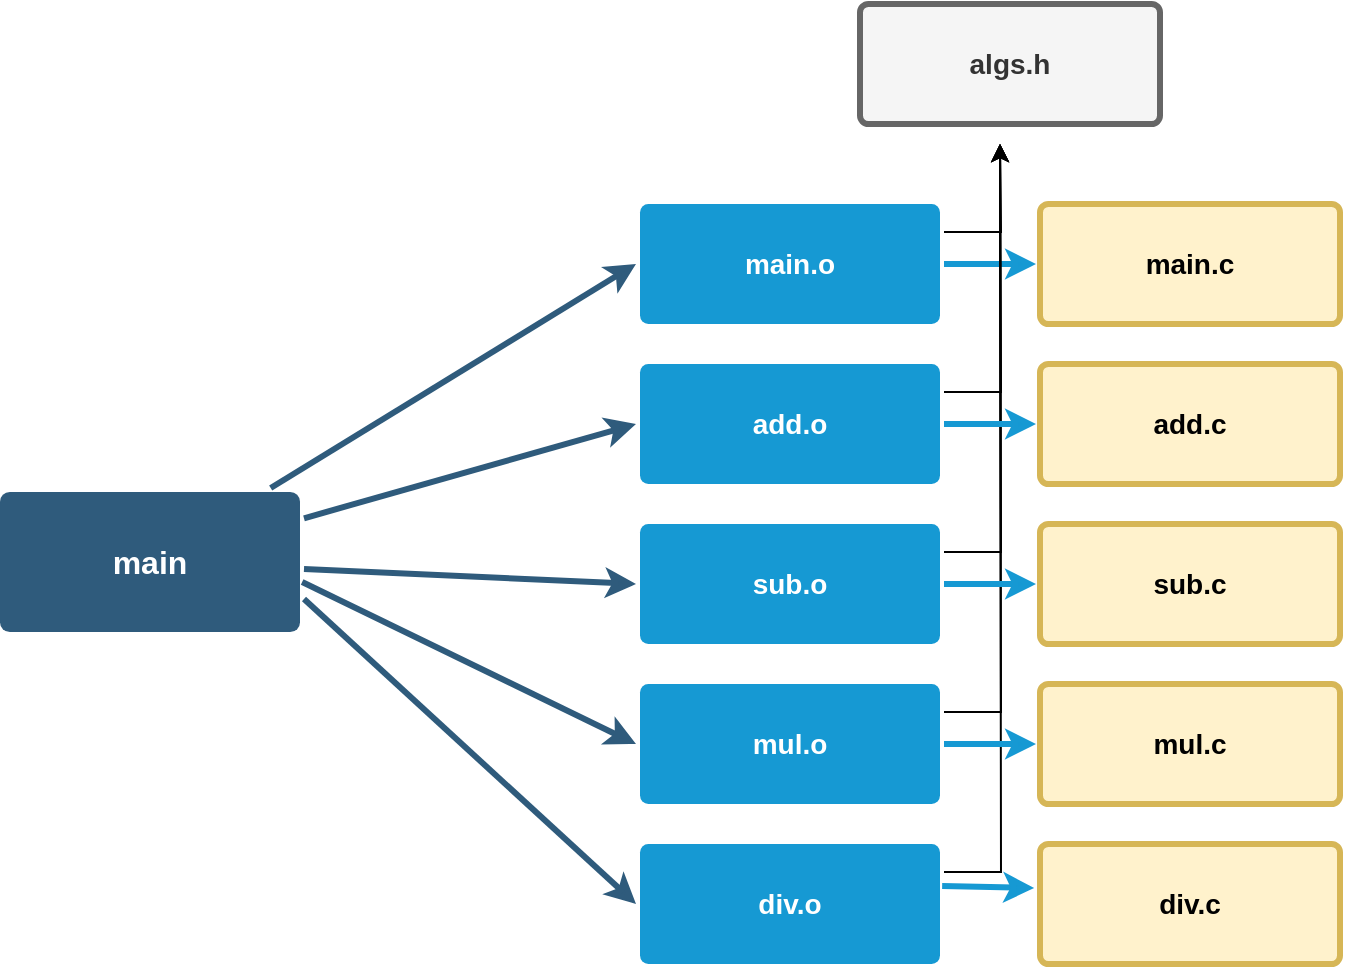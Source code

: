<mxfile version="21.2.3" type="github">
  <diagram id="6a731a19-8d31-9384-78a2-239565b7b9f0" name="Page-1">
    <mxGraphModel dx="1434" dy="774" grid="1" gridSize="10" guides="1" tooltips="1" connect="1" arrows="1" fold="1" page="1" pageScale="1" pageWidth="1169" pageHeight="827" background="none" math="0" shadow="0">
      <root>
        <mxCell id="0" />
        <mxCell id="1" parent="0" />
        <mxCell id="1746" value="" style="edgeStyle=none;rounded=0;jumpStyle=none;html=1;shadow=0;labelBackgroundColor=none;startArrow=none;startFill=0;endArrow=classic;endFill=1;jettySize=auto;orthogonalLoop=1;strokeColor=#2F5B7C;strokeWidth=3;fontFamily=Helvetica;fontSize=16;fontColor=#23445D;spacing=5;entryX=0;entryY=0.5;entryDx=0;entryDy=0;" parent="1" source="1749" target="rpjGJBjGy0t_Ml6_FEzG-1779" edge="1">
          <mxGeometry relative="1" as="geometry">
            <mxPoint x="730" y="180" as="targetPoint" />
          </mxGeometry>
        </mxCell>
        <mxCell id="1747" value="" style="edgeStyle=none;rounded=0;jumpStyle=none;html=1;shadow=0;labelBackgroundColor=none;startArrow=none;startFill=0;endArrow=classic;endFill=1;jettySize=auto;orthogonalLoop=1;strokeColor=#2F5B7C;strokeWidth=3;fontFamily=Helvetica;fontSize=16;fontColor=#23445D;spacing=5;entryX=0;entryY=0.5;entryDx=0;entryDy=0;" parent="1" source="1749" target="1760" edge="1">
          <mxGeometry relative="1" as="geometry" />
        </mxCell>
        <mxCell id="1748" value="" style="edgeStyle=none;rounded=0;jumpStyle=none;html=1;shadow=0;labelBackgroundColor=none;startArrow=none;startFill=0;endArrow=classic;endFill=1;jettySize=auto;orthogonalLoop=1;strokeColor=#2F5B7C;strokeWidth=3;fontFamily=Helvetica;fontSize=16;fontColor=#23445D;spacing=5;entryX=0;entryY=0.5;entryDx=0;entryDy=0;" parent="1" source="1749" target="rpjGJBjGy0t_Ml6_FEzG-1780" edge="1">
          <mxGeometry relative="1" as="geometry">
            <mxPoint x="360" y="180" as="targetPoint" />
            <Array as="points" />
          </mxGeometry>
        </mxCell>
        <mxCell id="1749" value="main" style="rounded=1;whiteSpace=wrap;html=1;shadow=0;labelBackgroundColor=none;strokeColor=none;strokeWidth=3;fillColor=#2F5B7C;fontFamily=Helvetica;fontSize=16;fontColor=#FFFFFF;align=center;fontStyle=1;spacing=5;arcSize=7;perimeterSpacing=2;" parent="1" vertex="1">
          <mxGeometry x="20" y="344" width="150" height="70" as="geometry" />
        </mxCell>
        <mxCell id="1757" value="" style="edgeStyle=none;rounded=0;jumpStyle=none;html=1;shadow=0;labelBackgroundColor=none;startArrow=none;startFill=0;endArrow=classic;endFill=1;jettySize=auto;orthogonalLoop=1;strokeColor=#1699D3;strokeWidth=3;fontFamily=Helvetica;fontSize=14;fontColor=#FFFFFF;spacing=5;exitX=1;exitY=0.5;exitDx=0;exitDy=0;entryX=0;entryY=0.5;entryDx=0;entryDy=0;" parent="1" source="1760" target="rpjGJBjGy0t_Ml6_FEzG-1796" edge="1">
          <mxGeometry relative="1" as="geometry">
            <mxPoint x="580" y="430" as="targetPoint" />
          </mxGeometry>
        </mxCell>
        <mxCell id="rpjGJBjGy0t_Ml6_FEzG-1809" style="edgeStyle=orthogonalEdgeStyle;rounded=0;orthogonalLoop=1;jettySize=auto;html=1;exitX=1;exitY=0.25;exitDx=0;exitDy=0;" edge="1" parent="1" source="1760">
          <mxGeometry relative="1" as="geometry">
            <mxPoint x="520" y="170" as="targetPoint" />
          </mxGeometry>
        </mxCell>
        <mxCell id="1760" value="main.o" style="rounded=1;whiteSpace=wrap;html=1;shadow=0;labelBackgroundColor=none;strokeColor=none;strokeWidth=3;fillColor=#1699d3;fontFamily=Helvetica;fontSize=14;fontColor=#FFFFFF;align=center;spacing=5;fontStyle=1;arcSize=7;perimeterSpacing=2;" parent="1" vertex="1">
          <mxGeometry x="340" y="200" width="150" height="60" as="geometry" />
        </mxCell>
        <mxCell id="rpjGJBjGy0t_Ml6_FEzG-1808" style="edgeStyle=orthogonalEdgeStyle;rounded=0;orthogonalLoop=1;jettySize=auto;html=1;exitX=1;exitY=0.25;exitDx=0;exitDy=0;" edge="1" parent="1" source="rpjGJBjGy0t_Ml6_FEzG-1779">
          <mxGeometry relative="1" as="geometry">
            <mxPoint x="520" y="170" as="targetPoint" />
          </mxGeometry>
        </mxCell>
        <mxCell id="rpjGJBjGy0t_Ml6_FEzG-1779" value="add.o" style="rounded=1;whiteSpace=wrap;html=1;shadow=0;labelBackgroundColor=none;strokeColor=none;strokeWidth=3;fillColor=#1699d3;fontFamily=Helvetica;fontSize=14;fontColor=#FFFFFF;align=center;spacing=5;fontStyle=1;arcSize=7;perimeterSpacing=2;" vertex="1" parent="1">
          <mxGeometry x="340" y="280" width="150" height="60" as="geometry" />
        </mxCell>
        <mxCell id="rpjGJBjGy0t_Ml6_FEzG-1810" style="edgeStyle=orthogonalEdgeStyle;rounded=0;orthogonalLoop=1;jettySize=auto;html=1;exitX=1;exitY=0.25;exitDx=0;exitDy=0;" edge="1" parent="1" source="rpjGJBjGy0t_Ml6_FEzG-1780">
          <mxGeometry relative="1" as="geometry">
            <mxPoint x="520" y="170" as="targetPoint" />
          </mxGeometry>
        </mxCell>
        <mxCell id="rpjGJBjGy0t_Ml6_FEzG-1780" value="sub.o" style="rounded=1;whiteSpace=wrap;html=1;shadow=0;labelBackgroundColor=none;strokeColor=none;strokeWidth=3;fillColor=#1699d3;fontFamily=Helvetica;fontSize=14;fontColor=#FFFFFF;align=center;spacing=5;fontStyle=1;arcSize=7;perimeterSpacing=2;" vertex="1" parent="1">
          <mxGeometry x="340" y="360" width="150" height="60" as="geometry" />
        </mxCell>
        <mxCell id="rpjGJBjGy0t_Ml6_FEzG-1811" style="edgeStyle=orthogonalEdgeStyle;rounded=0;orthogonalLoop=1;jettySize=auto;html=1;exitX=1;exitY=0.25;exitDx=0;exitDy=0;" edge="1" parent="1" source="rpjGJBjGy0t_Ml6_FEzG-1781">
          <mxGeometry relative="1" as="geometry">
            <mxPoint x="520" y="170" as="targetPoint" />
          </mxGeometry>
        </mxCell>
        <mxCell id="rpjGJBjGy0t_Ml6_FEzG-1781" value="mul.o" style="rounded=1;whiteSpace=wrap;html=1;shadow=0;labelBackgroundColor=none;strokeColor=none;strokeWidth=3;fillColor=#1699d3;fontFamily=Helvetica;fontSize=14;fontColor=#FFFFFF;align=center;spacing=5;fontStyle=1;arcSize=7;perimeterSpacing=2;" vertex="1" parent="1">
          <mxGeometry x="340" y="440" width="150" height="60" as="geometry" />
        </mxCell>
        <mxCell id="rpjGJBjGy0t_Ml6_FEzG-1812" style="edgeStyle=orthogonalEdgeStyle;rounded=0;orthogonalLoop=1;jettySize=auto;html=1;exitX=1;exitY=0.25;exitDx=0;exitDy=0;" edge="1" parent="1" source="rpjGJBjGy0t_Ml6_FEzG-1783">
          <mxGeometry relative="1" as="geometry">
            <mxPoint x="520" y="170" as="targetPoint" />
          </mxGeometry>
        </mxCell>
        <mxCell id="rpjGJBjGy0t_Ml6_FEzG-1783" value="div.o" style="rounded=1;whiteSpace=wrap;html=1;shadow=0;labelBackgroundColor=none;strokeColor=none;strokeWidth=3;fillColor=#1699d3;fontFamily=Helvetica;fontSize=14;fontColor=#FFFFFF;align=center;spacing=5;fontStyle=1;arcSize=7;perimeterSpacing=2;" vertex="1" parent="1">
          <mxGeometry x="340" y="520" width="150" height="60" as="geometry" />
        </mxCell>
        <mxCell id="rpjGJBjGy0t_Ml6_FEzG-1784" value="add.c" style="rounded=1;whiteSpace=wrap;html=1;shadow=0;labelBackgroundColor=none;strokeColor=#d6b656;strokeWidth=3;fillColor=#fff2cc;fontFamily=Helvetica;fontSize=14;align=center;spacing=5;fontStyle=1;arcSize=7;perimeterSpacing=2;" vertex="1" parent="1">
          <mxGeometry x="540" y="280" width="150" height="60" as="geometry" />
        </mxCell>
        <mxCell id="rpjGJBjGy0t_Ml6_FEzG-1785" value="sub.c" style="rounded=1;whiteSpace=wrap;html=1;shadow=0;labelBackgroundColor=none;strokeColor=#d6b656;strokeWidth=3;fillColor=#fff2cc;fontFamily=Helvetica;fontSize=14;align=center;spacing=5;fontStyle=1;arcSize=7;perimeterSpacing=2;" vertex="1" parent="1">
          <mxGeometry x="540" y="360" width="150" height="60" as="geometry" />
        </mxCell>
        <mxCell id="rpjGJBjGy0t_Ml6_FEzG-1786" value="mul.c" style="rounded=1;whiteSpace=wrap;html=1;shadow=0;labelBackgroundColor=none;strokeColor=#d6b656;strokeWidth=3;fillColor=#fff2cc;fontFamily=Helvetica;fontSize=14;align=center;spacing=5;fontStyle=1;arcSize=7;perimeterSpacing=2;" vertex="1" parent="1">
          <mxGeometry x="540" y="440" width="150" height="60" as="geometry" />
        </mxCell>
        <mxCell id="rpjGJBjGy0t_Ml6_FEzG-1787" value="div.c" style="rounded=1;whiteSpace=wrap;html=1;shadow=0;labelBackgroundColor=none;strokeColor=#d6b656;strokeWidth=3;fillColor=#fff2cc;fontFamily=Helvetica;fontSize=14;align=center;spacing=5;fontStyle=1;arcSize=7;perimeterSpacing=2;" vertex="1" parent="1">
          <mxGeometry x="540" y="520" width="150" height="60" as="geometry" />
        </mxCell>
        <mxCell id="rpjGJBjGy0t_Ml6_FEzG-1792" value="" style="edgeStyle=none;rounded=0;jumpStyle=none;html=1;shadow=0;labelBackgroundColor=none;startArrow=none;startFill=0;endArrow=classic;endFill=1;jettySize=auto;orthogonalLoop=1;strokeColor=#2F5B7C;strokeWidth=3;fontFamily=Helvetica;fontSize=16;fontColor=#23445D;spacing=5;entryX=0;entryY=0.5;entryDx=0;entryDy=0;exitX=0.994;exitY=0.635;exitDx=0;exitDy=0;exitPerimeter=0;" edge="1" parent="1" source="1749" target="rpjGJBjGy0t_Ml6_FEzG-1781">
          <mxGeometry relative="1" as="geometry">
            <mxPoint x="182" y="364" as="sourcePoint" />
            <mxPoint x="568" y="240" as="targetPoint" />
          </mxGeometry>
        </mxCell>
        <mxCell id="rpjGJBjGy0t_Ml6_FEzG-1793" value="" style="edgeStyle=none;rounded=0;jumpStyle=none;html=1;shadow=0;labelBackgroundColor=none;startArrow=none;startFill=0;endArrow=classic;endFill=1;jettySize=auto;orthogonalLoop=1;strokeColor=#2F5B7C;strokeWidth=3;fontFamily=Helvetica;fontSize=16;fontColor=#23445D;spacing=5;entryX=0;entryY=0.5;entryDx=0;entryDy=0;exitX=1;exitY=0.75;exitDx=0;exitDy=0;" edge="1" parent="1" source="1749" target="rpjGJBjGy0t_Ml6_FEzG-1783">
          <mxGeometry relative="1" as="geometry">
            <mxPoint x="192" y="374" as="sourcePoint" />
            <mxPoint x="578" y="250" as="targetPoint" />
          </mxGeometry>
        </mxCell>
        <mxCell id="rpjGJBjGy0t_Ml6_FEzG-1796" value="main.c" style="rounded=1;whiteSpace=wrap;html=1;shadow=0;labelBackgroundColor=none;strokeColor=#d6b656;strokeWidth=3;fillColor=#fff2cc;fontFamily=Helvetica;fontSize=14;align=center;spacing=5;fontStyle=1;arcSize=7;perimeterSpacing=2;" vertex="1" parent="1">
          <mxGeometry x="540" y="200" width="150" height="60" as="geometry" />
        </mxCell>
        <mxCell id="rpjGJBjGy0t_Ml6_FEzG-1797" value="" style="edgeStyle=none;rounded=0;jumpStyle=none;html=1;shadow=0;labelBackgroundColor=none;startArrow=none;startFill=0;endArrow=classic;endFill=1;jettySize=auto;orthogonalLoop=1;strokeColor=#1699D3;strokeWidth=3;fontFamily=Helvetica;fontSize=14;fontColor=#FFFFFF;spacing=5;exitX=1;exitY=0.5;exitDx=0;exitDy=0;entryX=0;entryY=0.5;entryDx=0;entryDy=0;" edge="1" parent="1" source="rpjGJBjGy0t_Ml6_FEzG-1779" target="rpjGJBjGy0t_Ml6_FEzG-1784">
          <mxGeometry relative="1" as="geometry">
            <mxPoint x="502" y="240" as="sourcePoint" />
            <mxPoint x="548" y="240" as="targetPoint" />
          </mxGeometry>
        </mxCell>
        <mxCell id="rpjGJBjGy0t_Ml6_FEzG-1798" value="" style="edgeStyle=none;rounded=0;jumpStyle=none;html=1;shadow=0;labelBackgroundColor=none;startArrow=none;startFill=0;endArrow=classic;endFill=1;jettySize=auto;orthogonalLoop=1;strokeColor=#1699D3;strokeWidth=3;fontFamily=Helvetica;fontSize=14;fontColor=#FFFFFF;spacing=5;exitX=1;exitY=0.5;exitDx=0;exitDy=0;entryX=0;entryY=0.5;entryDx=0;entryDy=0;" edge="1" parent="1" source="rpjGJBjGy0t_Ml6_FEzG-1780" target="rpjGJBjGy0t_Ml6_FEzG-1785">
          <mxGeometry relative="1" as="geometry">
            <mxPoint x="512" y="250" as="sourcePoint" />
            <mxPoint x="558" y="250" as="targetPoint" />
          </mxGeometry>
        </mxCell>
        <mxCell id="rpjGJBjGy0t_Ml6_FEzG-1799" value="" style="edgeStyle=none;rounded=0;jumpStyle=none;html=1;shadow=0;labelBackgroundColor=none;startArrow=none;startFill=0;endArrow=classic;endFill=1;jettySize=auto;orthogonalLoop=1;strokeColor=#1699D3;strokeWidth=3;fontFamily=Helvetica;fontSize=14;fontColor=#FFFFFF;spacing=5;exitX=1;exitY=0.5;exitDx=0;exitDy=0;entryX=0;entryY=0.5;entryDx=0;entryDy=0;" edge="1" parent="1" source="rpjGJBjGy0t_Ml6_FEzG-1781" target="rpjGJBjGy0t_Ml6_FEzG-1786">
          <mxGeometry relative="1" as="geometry">
            <mxPoint x="522" y="260" as="sourcePoint" />
            <mxPoint x="568" y="260" as="targetPoint" />
          </mxGeometry>
        </mxCell>
        <mxCell id="rpjGJBjGy0t_Ml6_FEzG-1800" value="" style="edgeStyle=none;rounded=0;jumpStyle=none;html=1;shadow=0;labelBackgroundColor=none;startArrow=none;startFill=0;endArrow=classic;endFill=1;jettySize=auto;orthogonalLoop=1;strokeColor=#1699D3;strokeWidth=3;fontFamily=Helvetica;fontSize=14;fontColor=#FFFFFF;spacing=5;exitX=0.994;exitY=0.359;exitDx=0;exitDy=0;entryX=-0.006;entryY=0.375;entryDx=0;entryDy=0;exitPerimeter=0;entryPerimeter=0;" edge="1" parent="1" source="rpjGJBjGy0t_Ml6_FEzG-1783" target="rpjGJBjGy0t_Ml6_FEzG-1787">
          <mxGeometry relative="1" as="geometry">
            <mxPoint x="532" y="270" as="sourcePoint" />
            <mxPoint x="578" y="270" as="targetPoint" />
          </mxGeometry>
        </mxCell>
        <mxCell id="rpjGJBjGy0t_Ml6_FEzG-1801" value="algs.h" style="rounded=1;whiteSpace=wrap;html=1;shadow=0;labelBackgroundColor=none;strokeColor=#666666;strokeWidth=3;fillColor=#f5f5f5;fontFamily=Helvetica;fontSize=14;fontColor=#333333;align=center;spacing=5;fontStyle=1;arcSize=7;perimeterSpacing=2;" vertex="1" parent="1">
          <mxGeometry x="450" y="100" width="150" height="60" as="geometry" />
        </mxCell>
      </root>
    </mxGraphModel>
  </diagram>
</mxfile>

